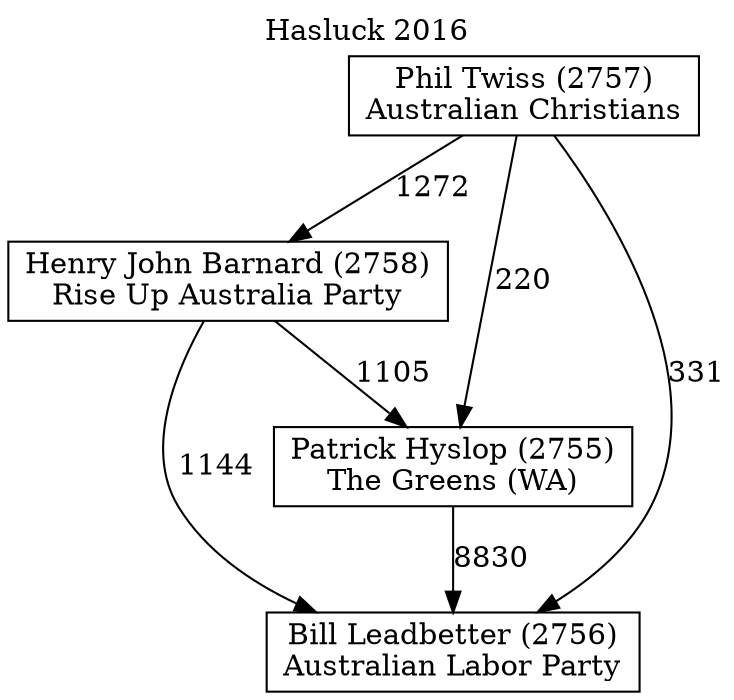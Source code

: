 // House preference flow
digraph "Bill Leadbetter (2756)_Hasluck_2016" {
	graph [label="Hasluck 2016" labelloc=t mclimit=10]
	node [shape=box]
	"Henry John Barnard (2758)" [label="Henry John Barnard (2758)
Rise Up Australia Party"]
	"Patrick Hyslop (2755)" [label="Patrick Hyslop (2755)
The Greens (WA)"]
	"Bill Leadbetter (2756)" [label="Bill Leadbetter (2756)
Australian Labor Party"]
	"Phil Twiss (2757)" [label="Phil Twiss (2757)
Australian Christians"]
	"Phil Twiss (2757)" -> "Patrick Hyslop (2755)" [label=220]
	"Henry John Barnard (2758)" -> "Patrick Hyslop (2755)" [label=1105]
	"Patrick Hyslop (2755)" -> "Bill Leadbetter (2756)" [label=8830]
	"Phil Twiss (2757)" -> "Henry John Barnard (2758)" [label=1272]
	"Phil Twiss (2757)" -> "Bill Leadbetter (2756)" [label=331]
	"Henry John Barnard (2758)" -> "Bill Leadbetter (2756)" [label=1144]
}
